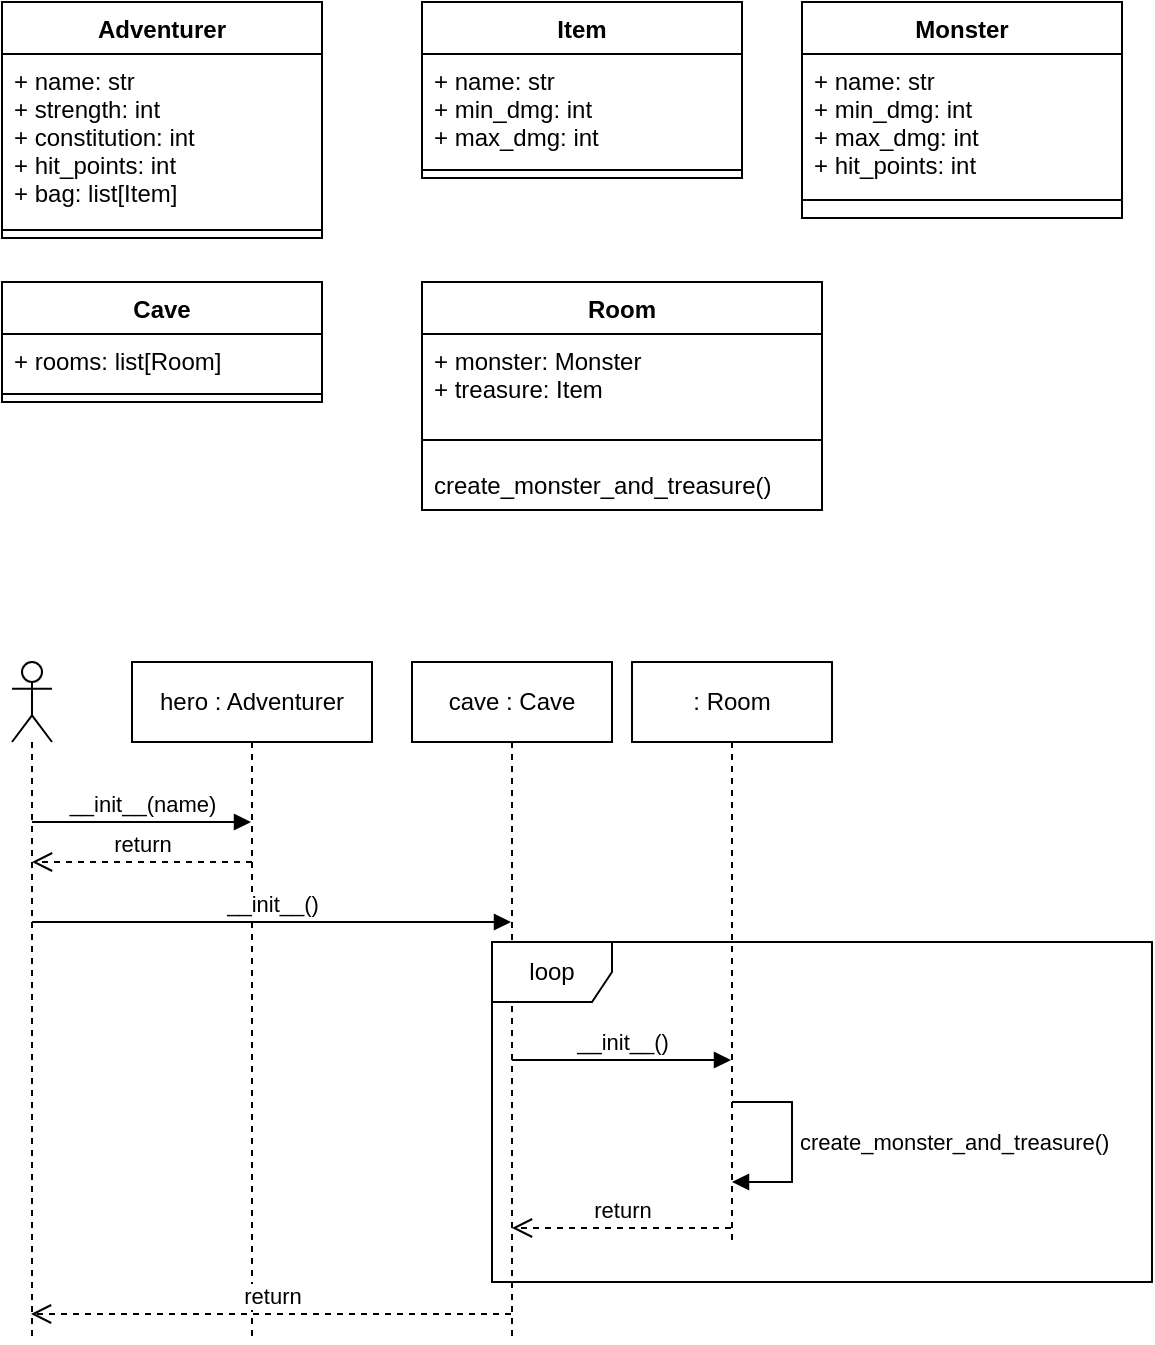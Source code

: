 <mxfile>
    <diagram id="ouMIKWOdz3EJT_LXnt-A" name="Page-1">
        <mxGraphModel dx="879" dy="1293" grid="1" gridSize="10" guides="1" tooltips="1" connect="1" arrows="1" fold="1" page="1" pageScale="1" pageWidth="850" pageHeight="1100" background="#ffffff" math="0" shadow="0">
            <root>
                <mxCell id="0"/>
                <mxCell id="1" parent="0"/>
                <mxCell id="29" value="hero : Adventurer" style="shape=umlLifeline;perimeter=lifelinePerimeter;whiteSpace=wrap;html=1;container=1;collapsible=0;recursiveResize=0;outlineConnect=0;" parent="1" vertex="1">
                    <mxGeometry x="85" y="350" width="120" height="340" as="geometry"/>
                </mxCell>
                <mxCell id="35" value="return" style="html=1;verticalAlign=bottom;endArrow=open;dashed=1;endSize=8;" parent="29" target="30" edge="1">
                    <mxGeometry relative="1" as="geometry">
                        <mxPoint x="60" y="100" as="sourcePoint"/>
                        <mxPoint x="-20" y="100" as="targetPoint"/>
                    </mxGeometry>
                </mxCell>
                <mxCell id="30" value="" style="shape=umlLifeline;participant=umlActor;perimeter=lifelinePerimeter;whiteSpace=wrap;html=1;container=1;collapsible=0;recursiveResize=0;verticalAlign=top;spacingTop=36;outlineConnect=0;" parent="1" vertex="1">
                    <mxGeometry x="25" y="350" width="20" height="340" as="geometry"/>
                </mxCell>
                <mxCell id="31" value="__init__(name)" style="html=1;verticalAlign=bottom;endArrow=block;" parent="30" target="29" edge="1">
                    <mxGeometry width="80" relative="1" as="geometry">
                        <mxPoint x="10" y="80" as="sourcePoint"/>
                        <mxPoint x="90" y="80" as="targetPoint"/>
                    </mxGeometry>
                </mxCell>
                <mxCell id="39" value="__init__()" style="html=1;verticalAlign=bottom;endArrow=block;" parent="30" target="36" edge="1">
                    <mxGeometry width="80" relative="1" as="geometry">
                        <mxPoint x="10" y="130" as="sourcePoint"/>
                        <mxPoint x="90" y="130" as="targetPoint"/>
                    </mxGeometry>
                </mxCell>
                <mxCell id="36" value="cave : Cave" style="shape=umlLifeline;perimeter=lifelinePerimeter;whiteSpace=wrap;html=1;container=1;collapsible=0;recursiveResize=0;outlineConnect=0;" parent="1" vertex="1">
                    <mxGeometry x="225" y="350" width="100" height="340" as="geometry"/>
                </mxCell>
                <mxCell id="41" value="return" style="html=1;verticalAlign=bottom;endArrow=open;dashed=1;endSize=8;" parent="36" source="37" edge="1">
                    <mxGeometry relative="1" as="geometry">
                        <mxPoint x="167" y="284" as="sourcePoint"/>
                        <mxPoint x="50" y="283" as="targetPoint"/>
                    </mxGeometry>
                </mxCell>
                <mxCell id="42" value="return" style="html=1;verticalAlign=bottom;endArrow=open;dashed=1;endSize=8;" parent="36" source="36" edge="1">
                    <mxGeometry relative="1" as="geometry">
                        <mxPoint x="40.5" y="326" as="sourcePoint"/>
                        <mxPoint x="-190.5" y="326" as="targetPoint"/>
                    </mxGeometry>
                </mxCell>
                <mxCell id="40" value="__init__()" style="html=1;verticalAlign=bottom;endArrow=block;" parent="36" target="37" edge="1">
                    <mxGeometry width="80" relative="1" as="geometry">
                        <mxPoint x="50" y="199" as="sourcePoint"/>
                        <mxPoint x="170" y="199.5" as="targetPoint"/>
                    </mxGeometry>
                </mxCell>
                <mxCell id="37" value=": Room" style="shape=umlLifeline;perimeter=lifelinePerimeter;whiteSpace=wrap;html=1;container=1;collapsible=0;recursiveResize=0;outlineConnect=0;" parent="1" vertex="1">
                    <mxGeometry x="335" y="350" width="100" height="290" as="geometry"/>
                </mxCell>
                <mxCell id="50" value="create_monster_and_treasure()" style="edgeStyle=orthogonalEdgeStyle;html=1;align=left;spacingLeft=2;endArrow=block;rounded=0;" parent="37" edge="1">
                    <mxGeometry relative="1" as="geometry">
                        <mxPoint x="50" y="220" as="sourcePoint"/>
                        <Array as="points">
                            <mxPoint x="80" y="220"/>
                            <mxPoint x="80" y="260"/>
                            <mxPoint x="50" y="260"/>
                        </Array>
                        <mxPoint x="50" y="260" as="targetPoint"/>
                    </mxGeometry>
                </mxCell>
                <mxCell id="43" value="loop" style="shape=umlFrame;whiteSpace=wrap;html=1;" parent="1" vertex="1">
                    <mxGeometry x="265" y="490" width="330" height="170" as="geometry"/>
                </mxCell>
                <mxCell id="51" value="Adventurer" style="swimlane;fontStyle=1;align=center;verticalAlign=top;childLayout=stackLayout;horizontal=1;startSize=26;horizontalStack=0;resizeParent=1;resizeParentMax=0;resizeLast=0;collapsible=1;marginBottom=0;swimlaneFillColor=#ffffff;" vertex="1" parent="1">
                    <mxGeometry x="20" y="20" width="160" height="118" as="geometry"/>
                </mxCell>
                <mxCell id="52" value="+ name: str&#10;+ strength: int&#10;+ constitution: int&#10;+ hit_points: int&#10;+ bag: list[Item]" style="text;strokeColor=none;fillColor=none;align=left;verticalAlign=top;spacingLeft=4;spacingRight=4;overflow=hidden;rotatable=0;points=[[0,0.5],[1,0.5]];portConstraint=eastwest;" vertex="1" parent="51">
                    <mxGeometry y="26" width="160" height="84" as="geometry"/>
                </mxCell>
                <mxCell id="53" value="" style="line;strokeWidth=1;fillColor=none;align=left;verticalAlign=middle;spacingTop=-1;spacingLeft=3;spacingRight=3;rotatable=0;labelPosition=right;points=[];portConstraint=eastwest;" vertex="1" parent="51">
                    <mxGeometry y="110" width="160" height="8" as="geometry"/>
                </mxCell>
                <mxCell id="55" value="Cave" style="swimlane;fontStyle=1;align=center;verticalAlign=top;childLayout=stackLayout;horizontal=1;startSize=26;horizontalStack=0;resizeParent=1;resizeParentMax=0;resizeLast=0;collapsible=1;marginBottom=0;swimlaneFillColor=#ffffff;" vertex="1" parent="1">
                    <mxGeometry x="20" y="160" width="160" height="60" as="geometry"/>
                </mxCell>
                <mxCell id="56" value="+ rooms: list[Room]" style="text;strokeColor=none;fillColor=none;align=left;verticalAlign=top;spacingLeft=4;spacingRight=4;overflow=hidden;rotatable=0;points=[[0,0.5],[1,0.5]];portConstraint=eastwest;" vertex="1" parent="55">
                    <mxGeometry y="26" width="160" height="26" as="geometry"/>
                </mxCell>
                <mxCell id="57" value="" style="line;strokeWidth=1;fillColor=none;align=left;verticalAlign=middle;spacingTop=-1;spacingLeft=3;spacingRight=3;rotatable=0;labelPosition=right;points=[];portConstraint=eastwest;" vertex="1" parent="55">
                    <mxGeometry y="52" width="160" height="8" as="geometry"/>
                </mxCell>
                <mxCell id="59" value="Room" style="swimlane;fontStyle=1;align=center;verticalAlign=top;childLayout=stackLayout;horizontal=1;startSize=26;horizontalStack=0;resizeParent=1;resizeParentMax=0;resizeLast=0;collapsible=1;marginBottom=0;swimlaneFillColor=#ffffff;" vertex="1" parent="1">
                    <mxGeometry x="230" y="160" width="200" height="114" as="geometry"/>
                </mxCell>
                <mxCell id="60" value="+ monster: Monster&#10;+ treasure: Item" style="text;strokeColor=none;fillColor=none;align=left;verticalAlign=top;spacingLeft=4;spacingRight=4;overflow=hidden;rotatable=0;points=[[0,0.5],[1,0.5]];portConstraint=eastwest;" vertex="1" parent="59">
                    <mxGeometry y="26" width="200" height="44" as="geometry"/>
                </mxCell>
                <mxCell id="61" value="" style="line;strokeWidth=1;fillColor=none;align=left;verticalAlign=middle;spacingTop=-1;spacingLeft=3;spacingRight=3;rotatable=0;labelPosition=right;points=[];portConstraint=eastwest;" vertex="1" parent="59">
                    <mxGeometry y="70" width="200" height="18" as="geometry"/>
                </mxCell>
                <mxCell id="62" value="create_monster_and_treasure()" style="text;strokeColor=none;fillColor=none;align=left;verticalAlign=top;spacingLeft=4;spacingRight=4;overflow=hidden;rotatable=0;points=[[0,0.5],[1,0.5]];portConstraint=eastwest;" vertex="1" parent="59">
                    <mxGeometry y="88" width="200" height="26" as="geometry"/>
                </mxCell>
                <mxCell id="63" value="Item" style="swimlane;fontStyle=1;align=center;verticalAlign=top;childLayout=stackLayout;horizontal=1;startSize=26;horizontalStack=0;resizeParent=1;resizeParentMax=0;resizeLast=0;collapsible=1;marginBottom=0;swimlaneFillColor=#ffffff;" vertex="1" parent="1">
                    <mxGeometry x="230" y="20" width="160" height="88" as="geometry"/>
                </mxCell>
                <mxCell id="64" value="+ name: str&#10;+ min_dmg: int&#10;+ max_dmg: int&#10;" style="text;strokeColor=none;fillColor=none;align=left;verticalAlign=top;spacingLeft=4;spacingRight=4;overflow=hidden;rotatable=0;points=[[0,0.5],[1,0.5]];portConstraint=eastwest;" vertex="1" parent="63">
                    <mxGeometry y="26" width="160" height="54" as="geometry"/>
                </mxCell>
                <mxCell id="65" value="" style="line;strokeWidth=1;fillColor=none;align=left;verticalAlign=middle;spacingTop=-1;spacingLeft=3;spacingRight=3;rotatable=0;labelPosition=right;points=[];portConstraint=eastwest;" vertex="1" parent="63">
                    <mxGeometry y="80" width="160" height="8" as="geometry"/>
                </mxCell>
                <mxCell id="67" value="Monster" style="swimlane;fontStyle=1;align=center;verticalAlign=top;childLayout=stackLayout;horizontal=1;startSize=26;horizontalStack=0;resizeParent=1;resizeParentMax=0;resizeLast=0;collapsible=1;marginBottom=0;swimlaneFillColor=#ffffff;" vertex="1" parent="1">
                    <mxGeometry x="420" y="20" width="160" height="108" as="geometry"/>
                </mxCell>
                <mxCell id="68" value="+ name: str&#10;+ min_dmg: int&#10;+ max_dmg: int&#10;+ hit_points: int" style="text;strokeColor=none;fillColor=none;align=left;verticalAlign=top;spacingLeft=4;spacingRight=4;overflow=hidden;rotatable=0;points=[[0,0.5],[1,0.5]];portConstraint=eastwest;" vertex="1" parent="67">
                    <mxGeometry y="26" width="160" height="64" as="geometry"/>
                </mxCell>
                <mxCell id="69" value="" style="line;strokeWidth=1;fillColor=none;align=left;verticalAlign=middle;spacingTop=-1;spacingLeft=3;spacingRight=3;rotatable=0;labelPosition=right;points=[];portConstraint=eastwest;" vertex="1" parent="67">
                    <mxGeometry y="90" width="160" height="18" as="geometry"/>
                </mxCell>
            </root>
        </mxGraphModel>
    </diagram>
</mxfile>